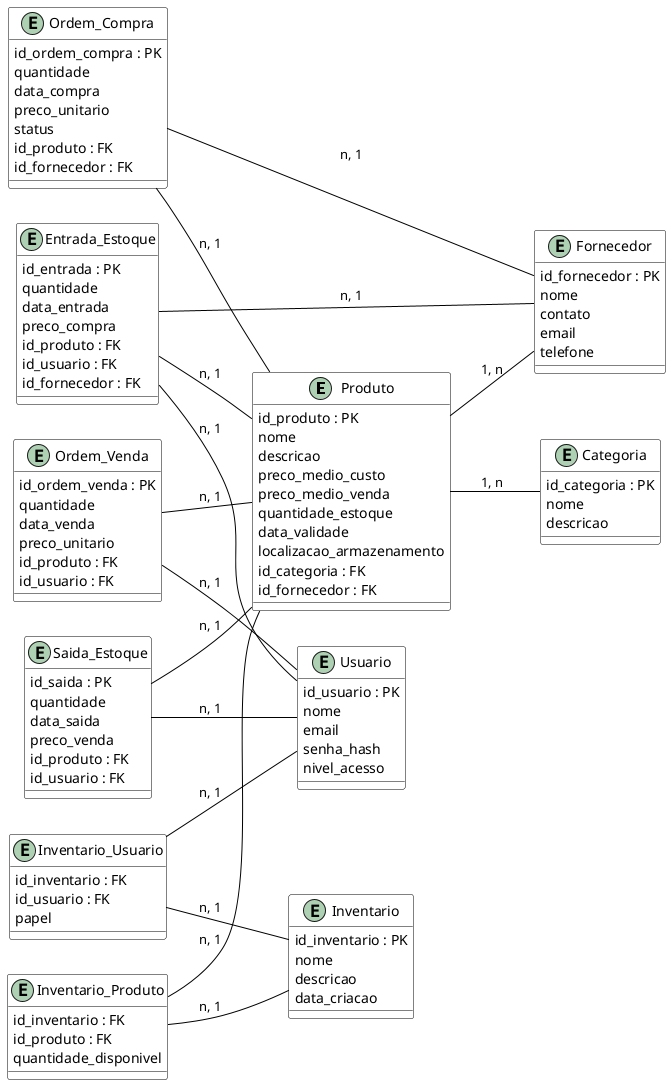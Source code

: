 @startuml cloudstock

left to right direction

skinparam class {
    BackgroundColor White
    ArrowColor Black
    BorderColor Black
    ClassFontSize 12
    ClassFontColor Black
    ArrowThickness 1
    Padding 10
}

entity Produto {
    id_produto : PK
    nome
    descricao
    preco_medio_custo
    preco_medio_venda
    quantidade_estoque
    data_validade
    localizacao_armazenamento
    id_categoria : FK
    id_fornecedor : FK
}

entity Categoria {
    id_categoria : PK
    nome
    descricao
}

entity Fornecedor {
    id_fornecedor : PK
    nome
    contato
    email
    telefone
}

entity Usuario {
    id_usuario : PK
    nome
    email
    senha_hash
    nivel_acesso
}

entity Entrada_Estoque {
    id_entrada : PK
    quantidade
    data_entrada
    preco_compra
    id_produto : FK
    id_usuario : FK
    id_fornecedor : FK
}

entity Saida_Estoque {
    id_saida : PK
    quantidade
    data_saida
    preco_venda
    id_produto : FK
    id_usuario : FK
}

entity Ordem_Compra {
    id_ordem_compra : PK
    quantidade
    data_compra
    preco_unitario
    status
    id_produto : FK
    id_fornecedor : FK
}

entity Ordem_Venda {
    id_ordem_venda : PK
    quantidade
    data_venda
    preco_unitario
    id_produto : FK
    id_usuario : FK
}

entity Inventario {
    id_inventario : PK
    nome
    descricao
    data_criacao
}

entity Inventario_Usuario {
    id_inventario : FK
    id_usuario : FK
    papel
}

entity Inventario_Produto {
    id_inventario : FK
    id_produto : FK
    quantidade_disponivel
}

Produto -- Categoria : "1, n"
Produto -- Fornecedor : "1, n"
Entrada_Estoque -- Produto : "n, 1"
Entrada_Estoque -- Usuario : "n, 1"
Entrada_Estoque -- Fornecedor : "n, 1"
Saida_Estoque -- Produto : "n, 1"
Saida_Estoque -- Usuario : "n, 1"
Ordem_Compra -- Produto : "n, 1"
Ordem_Compra -- Fornecedor : "n, 1"
Ordem_Venda -- Produto : "n, 1"
Ordem_Venda -- Usuario : "n, 1"
Inventario_Usuario -- Inventario : "n, 1"
Inventario_Usuario -- Usuario : "n, 1"
Inventario_Produto -- Inventario : "n, 1"
Inventario_Produto -- Produto : "n, 1"

@enduml